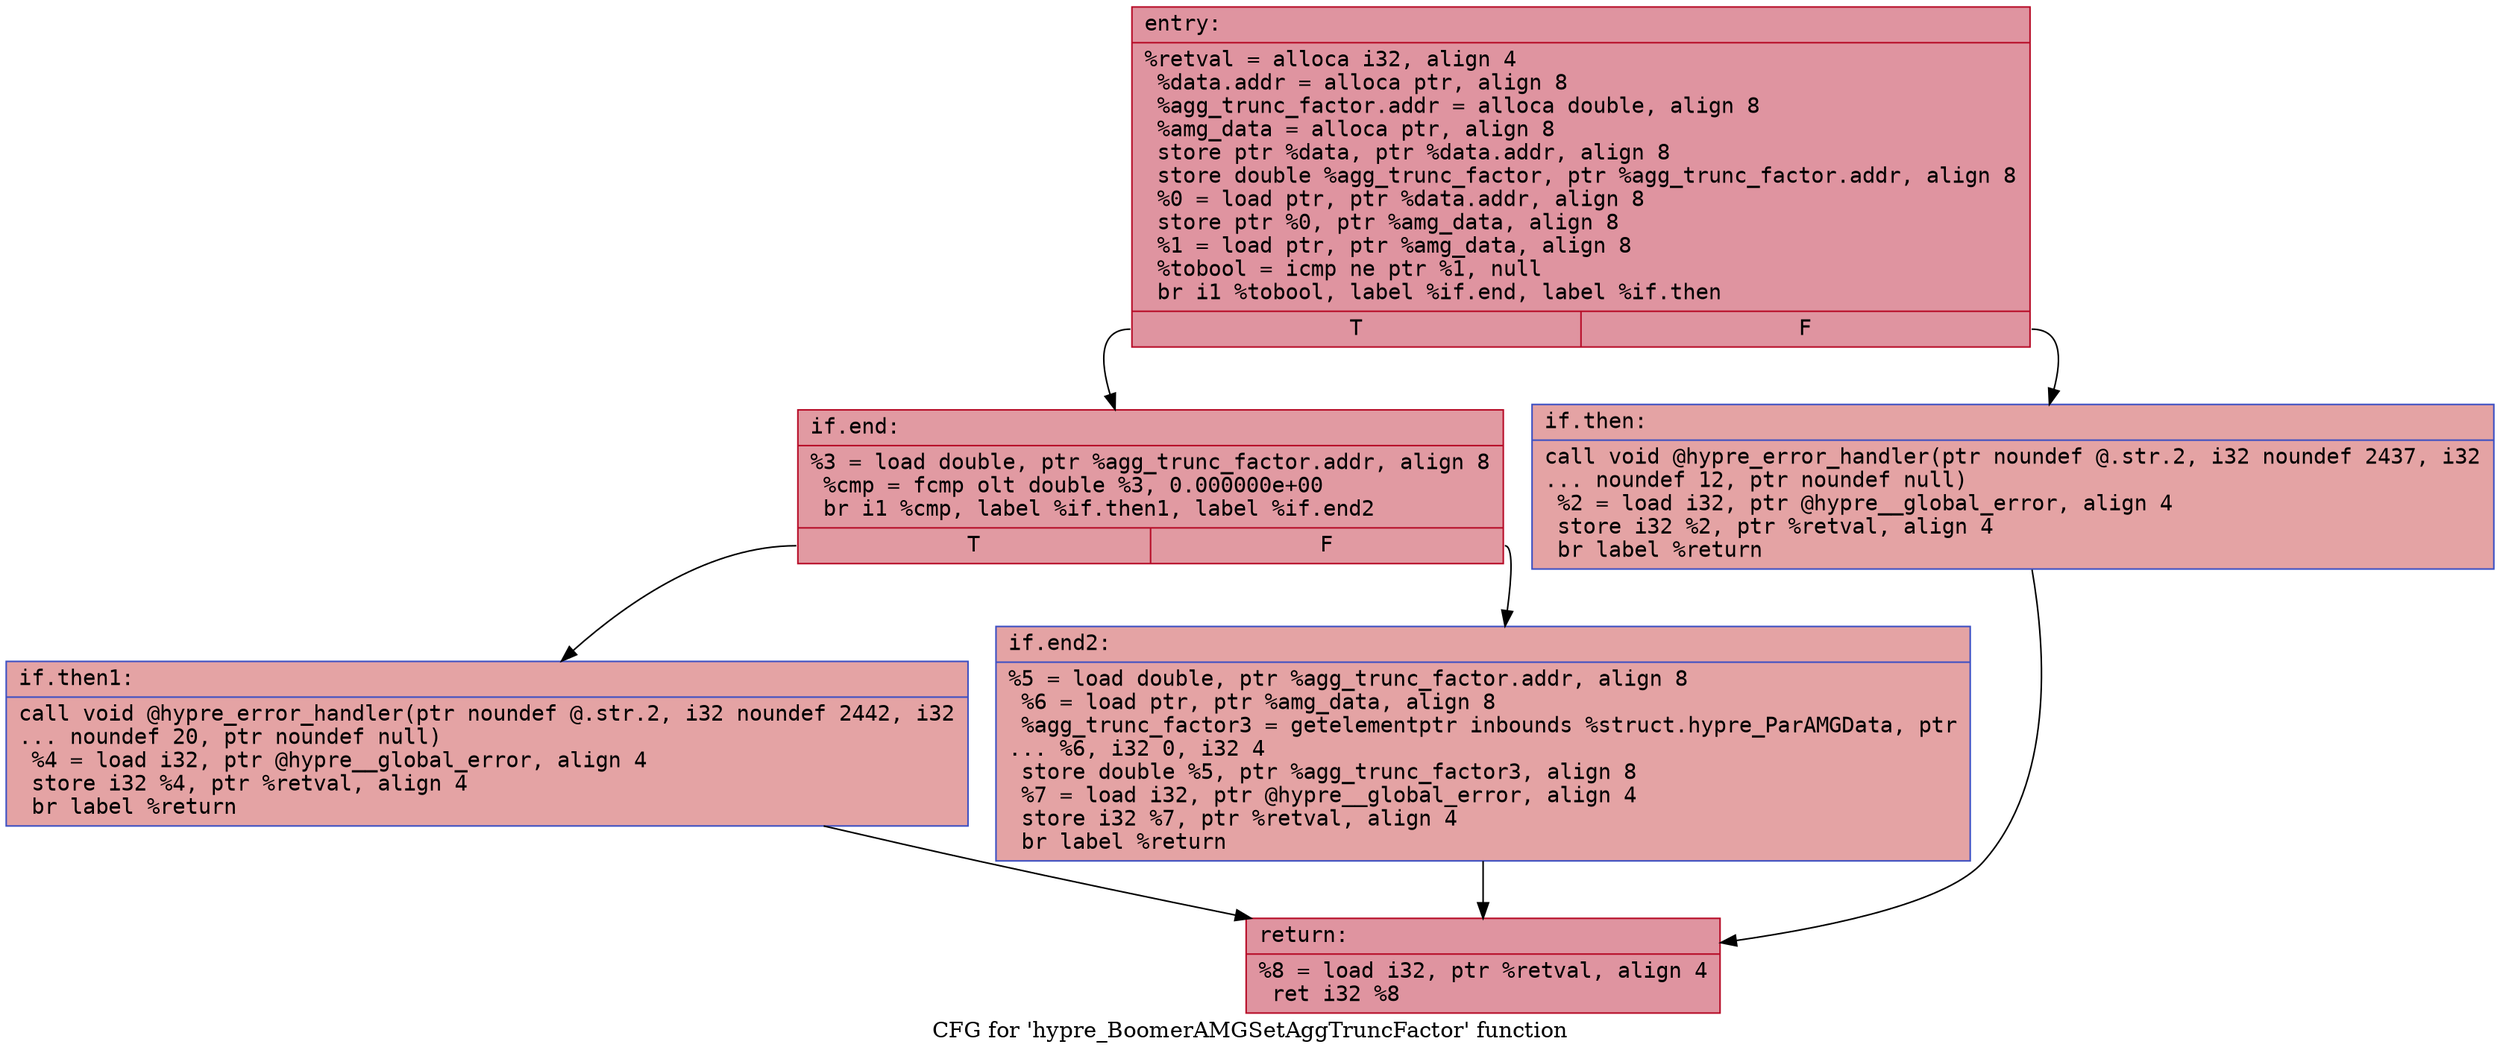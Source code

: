 digraph "CFG for 'hypre_BoomerAMGSetAggTruncFactor' function" {
	label="CFG for 'hypre_BoomerAMGSetAggTruncFactor' function";

	Node0x55fa809c58e0 [shape=record,color="#b70d28ff", style=filled, fillcolor="#b70d2870" fontname="Courier",label="{entry:\l|  %retval = alloca i32, align 4\l  %data.addr = alloca ptr, align 8\l  %agg_trunc_factor.addr = alloca double, align 8\l  %amg_data = alloca ptr, align 8\l  store ptr %data, ptr %data.addr, align 8\l  store double %agg_trunc_factor, ptr %agg_trunc_factor.addr, align 8\l  %0 = load ptr, ptr %data.addr, align 8\l  store ptr %0, ptr %amg_data, align 8\l  %1 = load ptr, ptr %amg_data, align 8\l  %tobool = icmp ne ptr %1, null\l  br i1 %tobool, label %if.end, label %if.then\l|{<s0>T|<s1>F}}"];
	Node0x55fa809c58e0:s0 -> Node0x55fa809c5f10[tooltip="entry -> if.end\nProbability 62.50%" ];
	Node0x55fa809c58e0:s1 -> Node0x55fa809c5f80[tooltip="entry -> if.then\nProbability 37.50%" ];
	Node0x55fa809c5f80 [shape=record,color="#3d50c3ff", style=filled, fillcolor="#c32e3170" fontname="Courier",label="{if.then:\l|  call void @hypre_error_handler(ptr noundef @.str.2, i32 noundef 2437, i32\l... noundef 12, ptr noundef null)\l  %2 = load i32, ptr @hypre__global_error, align 4\l  store i32 %2, ptr %retval, align 4\l  br label %return\l}"];
	Node0x55fa809c5f80 -> Node0x55fa809c6350[tooltip="if.then -> return\nProbability 100.00%" ];
	Node0x55fa809c5f10 [shape=record,color="#b70d28ff", style=filled, fillcolor="#bb1b2c70" fontname="Courier",label="{if.end:\l|  %3 = load double, ptr %agg_trunc_factor.addr, align 8\l  %cmp = fcmp olt double %3, 0.000000e+00\l  br i1 %cmp, label %if.then1, label %if.end2\l|{<s0>T|<s1>F}}"];
	Node0x55fa809c5f10:s0 -> Node0x55fa809c6520[tooltip="if.end -> if.then1\nProbability 50.00%" ];
	Node0x55fa809c5f10:s1 -> Node0x55fa809c6710[tooltip="if.end -> if.end2\nProbability 50.00%" ];
	Node0x55fa809c6520 [shape=record,color="#3d50c3ff", style=filled, fillcolor="#c32e3170" fontname="Courier",label="{if.then1:\l|  call void @hypre_error_handler(ptr noundef @.str.2, i32 noundef 2442, i32\l... noundef 20, ptr noundef null)\l  %4 = load i32, ptr @hypre__global_error, align 4\l  store i32 %4, ptr %retval, align 4\l  br label %return\l}"];
	Node0x55fa809c6520 -> Node0x55fa809c6350[tooltip="if.then1 -> return\nProbability 100.00%" ];
	Node0x55fa809c6710 [shape=record,color="#3d50c3ff", style=filled, fillcolor="#c32e3170" fontname="Courier",label="{if.end2:\l|  %5 = load double, ptr %agg_trunc_factor.addr, align 8\l  %6 = load ptr, ptr %amg_data, align 8\l  %agg_trunc_factor3 = getelementptr inbounds %struct.hypre_ParAMGData, ptr\l... %6, i32 0, i32 4\l  store double %5, ptr %agg_trunc_factor3, align 8\l  %7 = load i32, ptr @hypre__global_error, align 4\l  store i32 %7, ptr %retval, align 4\l  br label %return\l}"];
	Node0x55fa809c6710 -> Node0x55fa809c6350[tooltip="if.end2 -> return\nProbability 100.00%" ];
	Node0x55fa809c6350 [shape=record,color="#b70d28ff", style=filled, fillcolor="#b70d2870" fontname="Courier",label="{return:\l|  %8 = load i32, ptr %retval, align 4\l  ret i32 %8\l}"];
}
